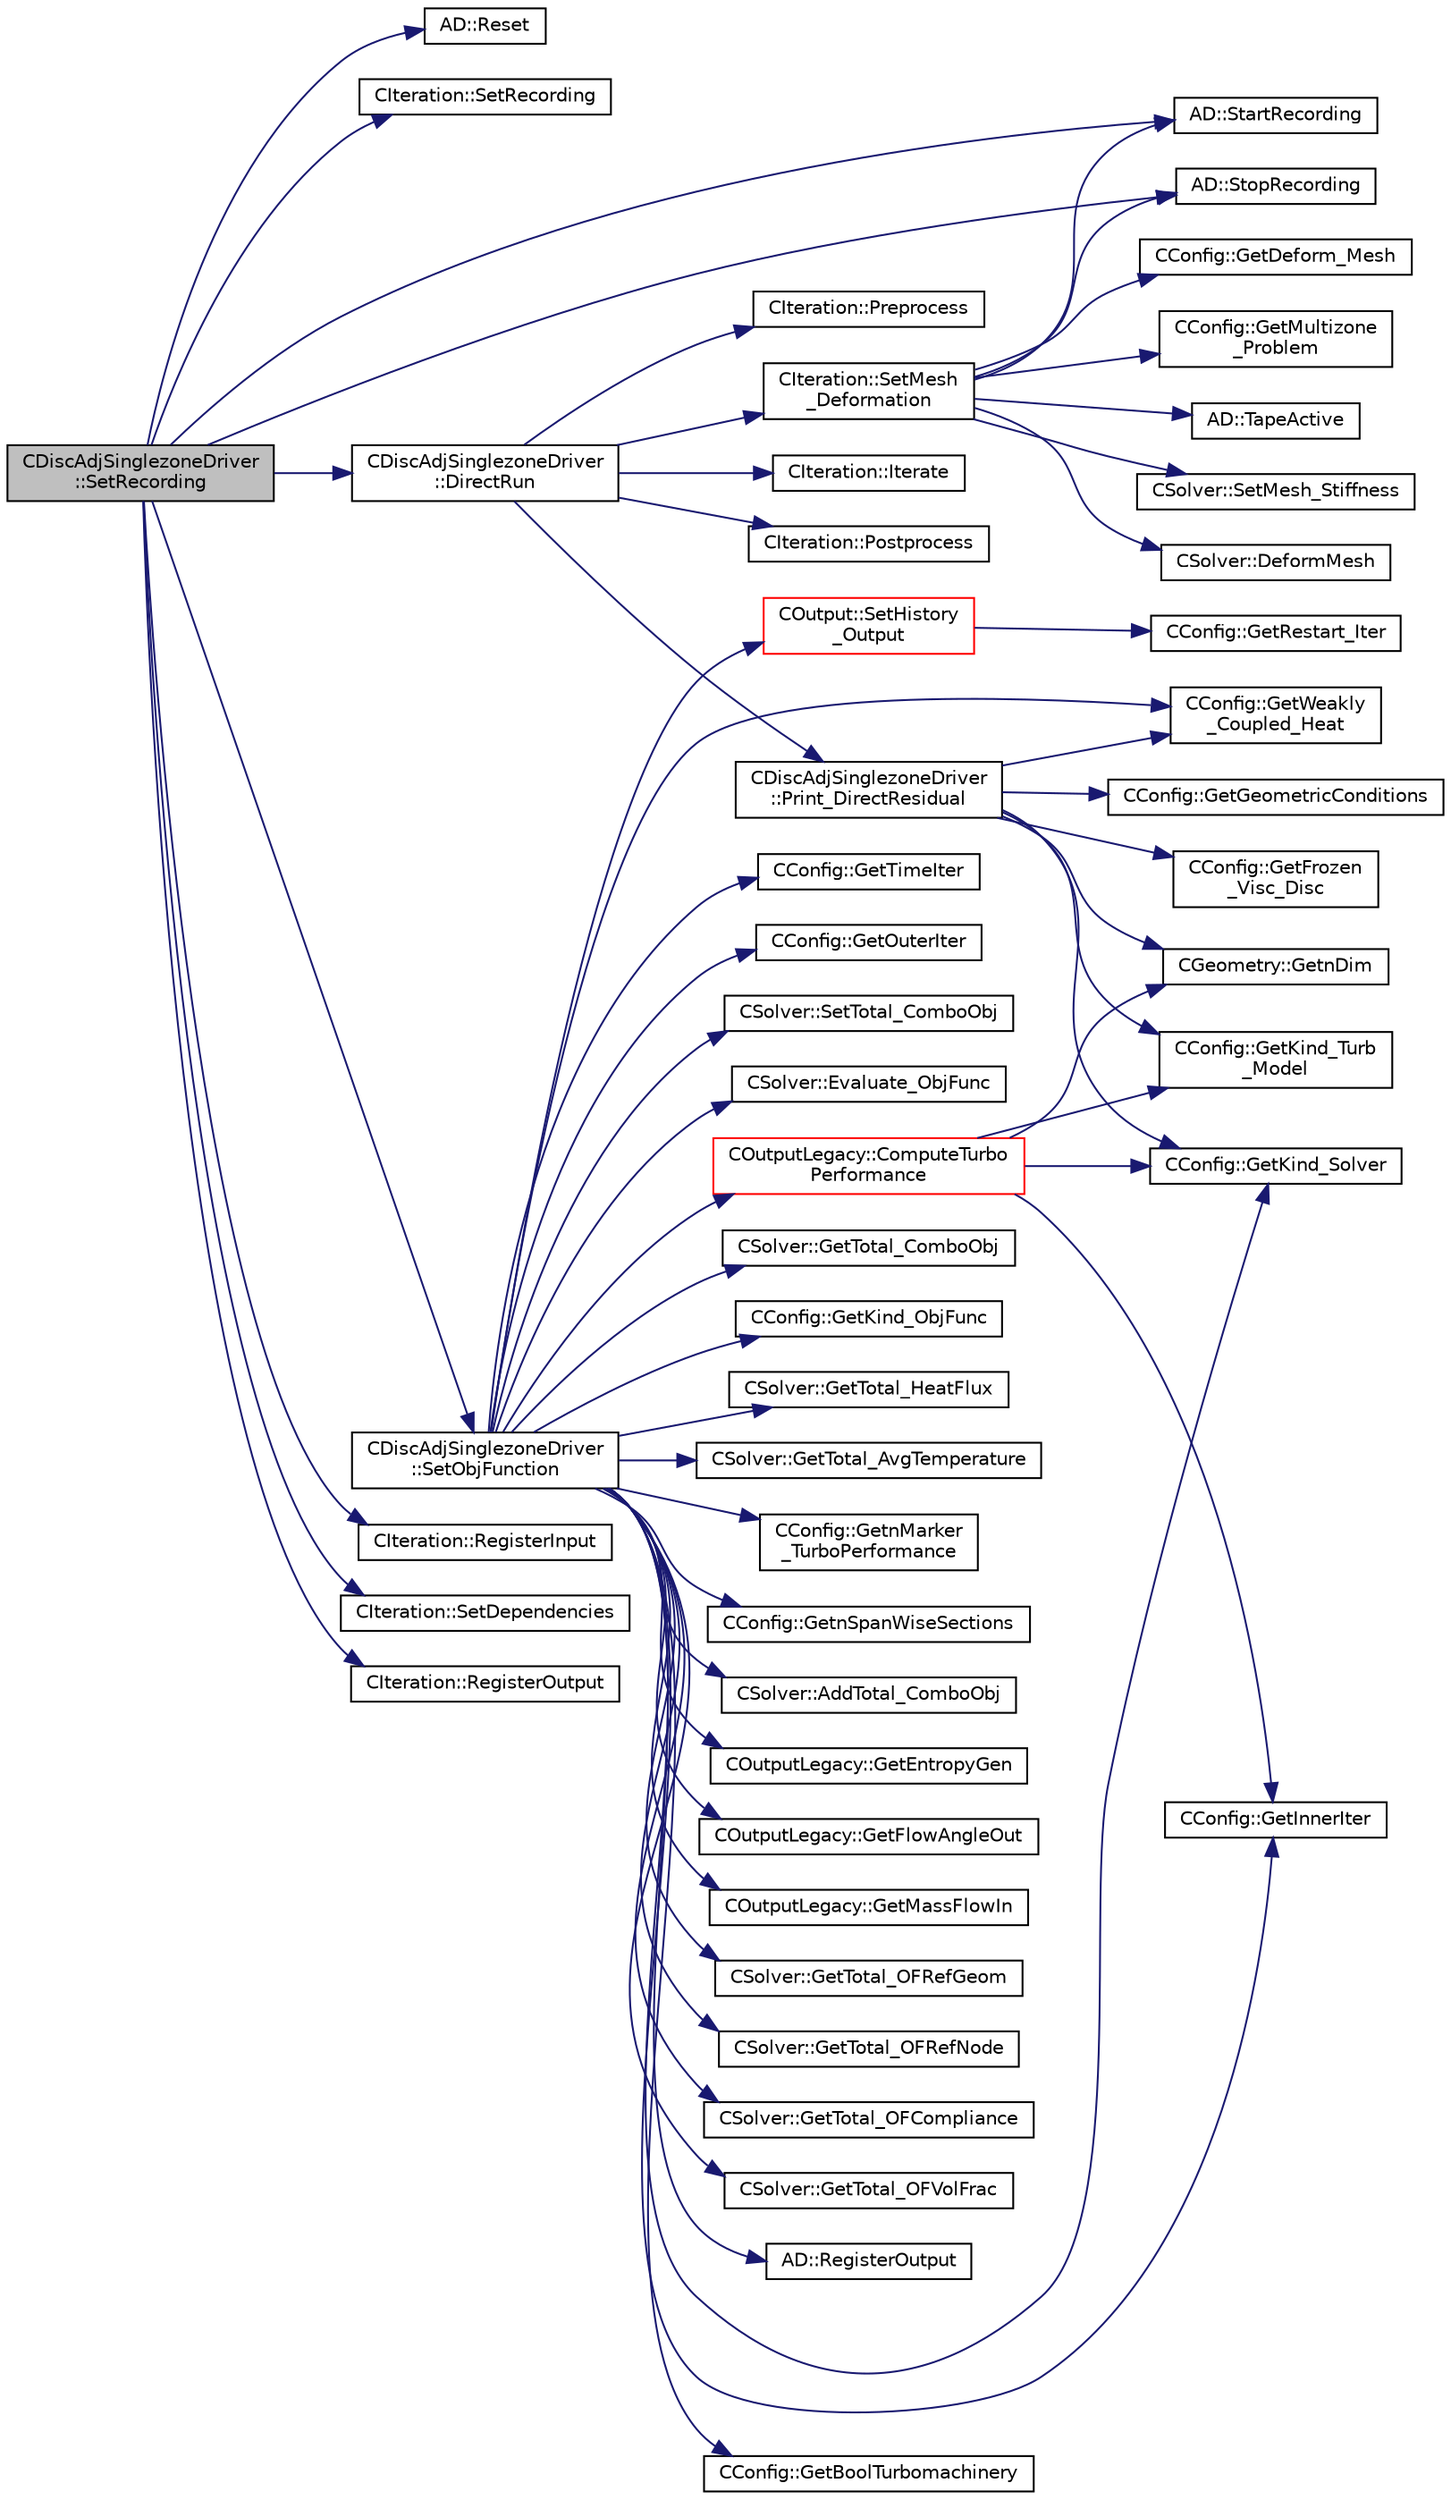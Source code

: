 digraph "CDiscAdjSinglezoneDriver::SetRecording"
{
  edge [fontname="Helvetica",fontsize="10",labelfontname="Helvetica",labelfontsize="10"];
  node [fontname="Helvetica",fontsize="10",shape=record];
  rankdir="LR";
  Node840 [label="CDiscAdjSinglezoneDriver\l::SetRecording",height=0.2,width=0.4,color="black", fillcolor="grey75", style="filled", fontcolor="black"];
  Node840 -> Node841 [color="midnightblue",fontsize="10",style="solid",fontname="Helvetica"];
  Node841 [label="AD::Reset",height=0.2,width=0.4,color="black", fillcolor="white", style="filled",URL="$namespace_a_d.html#a410b9fd84f6a9a3b36c3def03c2baffe",tooltip="Reset the tape structure to be ready for a new recording. "];
  Node840 -> Node842 [color="midnightblue",fontsize="10",style="solid",fontname="Helvetica"];
  Node842 [label="CIteration::SetRecording",height=0.2,width=0.4,color="black", fillcolor="white", style="filled",URL="$class_c_iteration.html#a52b21a0b4c475bf291b8a88d9151cf21"];
  Node840 -> Node843 [color="midnightblue",fontsize="10",style="solid",fontname="Helvetica"];
  Node843 [label="AD::StartRecording",height=0.2,width=0.4,color="black", fillcolor="white", style="filled",URL="$namespace_a_d.html#aa411ae358859e654be30b522fdf7a7ba",tooltip="Start the recording of the operations and involved variables. If called, the computational graph of a..."];
  Node840 -> Node844 [color="midnightblue",fontsize="10",style="solid",fontname="Helvetica"];
  Node844 [label="CIteration::RegisterInput",height=0.2,width=0.4,color="black", fillcolor="white", style="filled",URL="$class_c_iteration.html#a063aed103d27d874f77108b0aacb2184"];
  Node840 -> Node845 [color="midnightblue",fontsize="10",style="solid",fontname="Helvetica"];
  Node845 [label="CIteration::SetDependencies",height=0.2,width=0.4,color="black", fillcolor="white", style="filled",URL="$class_c_iteration.html#a42e3b8a93935f00667e2e111e8f57bcb"];
  Node840 -> Node846 [color="midnightblue",fontsize="10",style="solid",fontname="Helvetica"];
  Node846 [label="CDiscAdjSinglezoneDriver\l::DirectRun",height=0.2,width=0.4,color="black", fillcolor="white", style="filled",URL="$class_c_disc_adj_singlezone_driver.html#a59918e5ae5359c05f4d1f7d934ecbe6f",tooltip="Run one iteration of the solver. "];
  Node846 -> Node847 [color="midnightblue",fontsize="10",style="solid",fontname="Helvetica"];
  Node847 [label="CIteration::SetMesh\l_Deformation",height=0.2,width=0.4,color="black", fillcolor="white", style="filled",URL="$class_c_iteration.html#a7bc004221a3dacd43e122779bd4e43b8",tooltip="Run the mesh deformation algorithms. "];
  Node847 -> Node848 [color="midnightblue",fontsize="10",style="solid",fontname="Helvetica"];
  Node848 [label="CConfig::GetDeform_Mesh",height=0.2,width=0.4,color="black", fillcolor="white", style="filled",URL="$class_c_config.html#ab43e0c11962342e0026903eb68c44417",tooltip="Get information about whether the mesh will be deformed using pseudo linear elasticity. "];
  Node847 -> Node849 [color="midnightblue",fontsize="10",style="solid",fontname="Helvetica"];
  Node849 [label="CConfig::GetMultizone\l_Problem",height=0.2,width=0.4,color="black", fillcolor="white", style="filled",URL="$class_c_config.html#ad9233b666b21e43c18592925be61cc9b",tooltip="Get whether the simulation we are running is a multizone simulation. "];
  Node847 -> Node850 [color="midnightblue",fontsize="10",style="solid",fontname="Helvetica"];
  Node850 [label="AD::TapeActive",height=0.2,width=0.4,color="black", fillcolor="white", style="filled",URL="$namespace_a_d.html#ae36087cd7b6b57c78d7baf0357a19d10",tooltip="Check if the tape is active. "];
  Node847 -> Node851 [color="midnightblue",fontsize="10",style="solid",fontname="Helvetica"];
  Node851 [label="AD::StopRecording",height=0.2,width=0.4,color="black", fillcolor="white", style="filled",URL="$namespace_a_d.html#a97670077955608a47f6cc7ee3548e424",tooltip="Stops the recording of the operations and variables. "];
  Node847 -> Node852 [color="midnightblue",fontsize="10",style="solid",fontname="Helvetica"];
  Node852 [label="CSolver::SetMesh_Stiffness",height=0.2,width=0.4,color="black", fillcolor="white", style="filled",URL="$class_c_solver.html#a84c04afa2750b5f4db24c69973662182",tooltip="A virtual member. "];
  Node847 -> Node853 [color="midnightblue",fontsize="10",style="solid",fontname="Helvetica"];
  Node853 [label="CSolver::DeformMesh",height=0.2,width=0.4,color="black", fillcolor="white", style="filled",URL="$class_c_solver.html#a2e03b9113fa7287f4060e28807a21e0b",tooltip="A virtual member. "];
  Node847 -> Node843 [color="midnightblue",fontsize="10",style="solid",fontname="Helvetica"];
  Node846 -> Node854 [color="midnightblue",fontsize="10",style="solid",fontname="Helvetica"];
  Node854 [label="CIteration::Preprocess",height=0.2,width=0.4,color="black", fillcolor="white", style="filled",URL="$class_c_iteration.html#af1d75d5451aaca89dc18a7ce3dac1f0d",tooltip="A virtual member. "];
  Node846 -> Node855 [color="midnightblue",fontsize="10",style="solid",fontname="Helvetica"];
  Node855 [label="CIteration::Iterate",height=0.2,width=0.4,color="black", fillcolor="white", style="filled",URL="$class_c_iteration.html#ac2bfb6eea40949bb8c99db679ff8503e",tooltip="A virtual member. "];
  Node846 -> Node856 [color="midnightblue",fontsize="10",style="solid",fontname="Helvetica"];
  Node856 [label="CIteration::Postprocess",height=0.2,width=0.4,color="black", fillcolor="white", style="filled",URL="$class_c_iteration.html#aec4ebac21acef1f59bbf60f123d35c07",tooltip="A virtual member. "];
  Node846 -> Node857 [color="midnightblue",fontsize="10",style="solid",fontname="Helvetica"];
  Node857 [label="CDiscAdjSinglezoneDriver\l::Print_DirectResidual",height=0.2,width=0.4,color="black", fillcolor="white", style="filled",URL="$class_c_disc_adj_singlezone_driver.html#a35029eecec59cd17b9a6d307d2f9ccb7",tooltip="Print out the direct residuals. "];
  Node857 -> Node858 [color="midnightblue",fontsize="10",style="solid",fontname="Helvetica"];
  Node858 [label="CConfig::GetKind_Solver",height=0.2,width=0.4,color="black", fillcolor="white", style="filled",URL="$class_c_config.html#a0e2628fc803f14ec6179427ee02e8655",tooltip="Governing equations of the flow (it can be different from the run time equation). ..."];
  Node857 -> Node859 [color="midnightblue",fontsize="10",style="solid",fontname="Helvetica"];
  Node859 [label="CGeometry::GetnDim",height=0.2,width=0.4,color="black", fillcolor="white", style="filled",URL="$class_c_geometry.html#a2af01006c0c4f74ba089582f1a3587fe",tooltip="Get number of coordinates. "];
  Node857 -> Node860 [color="midnightblue",fontsize="10",style="solid",fontname="Helvetica"];
  Node860 [label="CConfig::GetKind_Turb\l_Model",height=0.2,width=0.4,color="black", fillcolor="white", style="filled",URL="$class_c_config.html#a40aaed07fc5844d505d2c0b7076594d7",tooltip="Get the kind of the turbulence model. "];
  Node857 -> Node861 [color="midnightblue",fontsize="10",style="solid",fontname="Helvetica"];
  Node861 [label="CConfig::GetFrozen\l_Visc_Disc",height=0.2,width=0.4,color="black", fillcolor="white", style="filled",URL="$class_c_config.html#adb146862f57545364350419287581bbc",tooltip="Provides information about the way in which the turbulence will be treated by the disc..."];
  Node857 -> Node862 [color="midnightblue",fontsize="10",style="solid",fontname="Helvetica"];
  Node862 [label="CConfig::GetWeakly\l_Coupled_Heat",height=0.2,width=0.4,color="black", fillcolor="white", style="filled",URL="$class_c_config.html#adb13f6471b2c0bbef919ae9d8fe95f68",tooltip="Get the heat equation. "];
  Node857 -> Node863 [color="midnightblue",fontsize="10",style="solid",fontname="Helvetica"];
  Node863 [label="CConfig::GetGeometricConditions",height=0.2,width=0.4,color="black", fillcolor="white", style="filled",URL="$class_c_config.html#ac036c2fe542984a827ea2f21b3b4d4a6",tooltip="Geometric conditions for the structural solver. "];
  Node840 -> Node864 [color="midnightblue",fontsize="10",style="solid",fontname="Helvetica"];
  Node864 [label="CIteration::RegisterOutput",height=0.2,width=0.4,color="black", fillcolor="white", style="filled",URL="$class_c_iteration.html#afa0f41e744773c4f3b25570938b722de"];
  Node840 -> Node865 [color="midnightblue",fontsize="10",style="solid",fontname="Helvetica"];
  Node865 [label="CDiscAdjSinglezoneDriver\l::SetObjFunction",height=0.2,width=0.4,color="black", fillcolor="white", style="filled",URL="$class_c_disc_adj_singlezone_driver.html#aea0513ac808106c6a92be610b3b17a6a",tooltip="Set the objective function. "];
  Node865 -> Node862 [color="midnightblue",fontsize="10",style="solid",fontname="Helvetica"];
  Node865 -> Node866 [color="midnightblue",fontsize="10",style="solid",fontname="Helvetica"];
  Node866 [label="CConfig::GetBoolTurbomachinery",height=0.2,width=0.4,color="black", fillcolor="white", style="filled",URL="$class_c_config.html#a5c0d08193d1a4f60421afc6dc7f6cc79",tooltip="Verify if there is Turbomachinery performance option specified from config file. "];
  Node865 -> Node867 [color="midnightblue",fontsize="10",style="solid",fontname="Helvetica"];
  Node867 [label="COutput::SetHistory\l_Output",height=0.2,width=0.4,color="red", fillcolor="white", style="filled",URL="$class_c_output.html#acf84143df1a158647605c980ecae2d7c",tooltip="Collects history data from the solvers, monitors the convergence and writes to screen and history fil..."];
  Node867 -> Node868 [color="midnightblue",fontsize="10",style="solid",fontname="Helvetica"];
  Node868 [label="CConfig::GetRestart_Iter",height=0.2,width=0.4,color="black", fillcolor="white", style="filled",URL="$class_c_config.html#adc13797fe94c17845a382dc34f706cfb",tooltip="Get the restart iteration. "];
  Node865 -> Node913 [color="midnightblue",fontsize="10",style="solid",fontname="Helvetica"];
  Node913 [label="CConfig::GetTimeIter",height=0.2,width=0.4,color="black", fillcolor="white", style="filled",URL="$class_c_config.html#aa659f28a1d71b0924944a9fb248e3d6e",tooltip="Get the current time iteration number. "];
  Node865 -> Node914 [color="midnightblue",fontsize="10",style="solid",fontname="Helvetica"];
  Node914 [label="CConfig::GetOuterIter",height=0.2,width=0.4,color="black", fillcolor="white", style="filled",URL="$class_c_config.html#a6e3d471764f8d56e1662bc3f14f70a70",tooltip="Get the current FSI iteration number. "];
  Node865 -> Node915 [color="midnightblue",fontsize="10",style="solid",fontname="Helvetica"];
  Node915 [label="CConfig::GetInnerIter",height=0.2,width=0.4,color="black", fillcolor="white", style="filled",URL="$class_c_config.html#afb04e3794a1a3cef3c5897f31f2efd2d",tooltip="Get the current FSI iteration number. "];
  Node865 -> Node858 [color="midnightblue",fontsize="10",style="solid",fontname="Helvetica"];
  Node865 -> Node916 [color="midnightblue",fontsize="10",style="solid",fontname="Helvetica"];
  Node916 [label="CSolver::SetTotal_ComboObj",height=0.2,width=0.4,color="black", fillcolor="white", style="filled",URL="$class_c_solver.html#aa24fe4180f508f22fd2bc07e182da3a1",tooltip="Set the total \"combo\" objective (weighted sum of other values). "];
  Node865 -> Node917 [color="midnightblue",fontsize="10",style="solid",fontname="Helvetica"];
  Node917 [label="CSolver::Evaluate_ObjFunc",height=0.2,width=0.4,color="black", fillcolor="white", style="filled",URL="$class_c_solver.html#a7b0af3d092975fccf357c9cc5867c01a",tooltip="Compute weighted-sum \"combo\" objective output. "];
  Node865 -> Node918 [color="midnightblue",fontsize="10",style="solid",fontname="Helvetica"];
  Node918 [label="CSolver::GetTotal_ComboObj",height=0.2,width=0.4,color="black", fillcolor="white", style="filled",URL="$class_c_solver.html#a234f0c31ae1324c6867cbdcb7a787831",tooltip="Provide the total \"combo\" objective (weighted sum of other values). "];
  Node865 -> Node919 [color="midnightblue",fontsize="10",style="solid",fontname="Helvetica"];
  Node919 [label="CConfig::GetKind_ObjFunc",height=0.2,width=0.4,color="black", fillcolor="white", style="filled",URL="$class_c_config.html#a2d4389021feaed9f2e62f0475f73a718",tooltip="Get the kind of objective function. There are several options: Drag coefficient, Lift coefficient..."];
  Node865 -> Node920 [color="midnightblue",fontsize="10",style="solid",fontname="Helvetica"];
  Node920 [label="CSolver::GetTotal_HeatFlux",height=0.2,width=0.4,color="black", fillcolor="white", style="filled",URL="$class_c_solver.html#a7832dc1d7ff189a14babfecde604529b",tooltip="A virtual member. "];
  Node865 -> Node921 [color="midnightblue",fontsize="10",style="solid",fontname="Helvetica"];
  Node921 [label="CSolver::GetTotal_AvgTemperature",height=0.2,width=0.4,color="black", fillcolor="white", style="filled",URL="$class_c_solver.html#a1a1e06ad7226b8983ee1d6852fce7708",tooltip="A virtual member. "];
  Node865 -> Node922 [color="midnightblue",fontsize="10",style="solid",fontname="Helvetica"];
  Node922 [label="COutputLegacy::ComputeTurbo\lPerformance",height=0.2,width=0.4,color="red", fillcolor="white", style="filled",URL="$class_c_output_legacy.html#a870a4170d6099c1f7c589596e20d2079",tooltip="Compute . "];
  Node922 -> Node859 [color="midnightblue",fontsize="10",style="solid",fontname="Helvetica"];
  Node922 -> Node858 [color="midnightblue",fontsize="10",style="solid",fontname="Helvetica"];
  Node922 -> Node860 [color="midnightblue",fontsize="10",style="solid",fontname="Helvetica"];
  Node922 -> Node915 [color="midnightblue",fontsize="10",style="solid",fontname="Helvetica"];
  Node865 -> Node966 [color="midnightblue",fontsize="10",style="solid",fontname="Helvetica"];
  Node966 [label="CConfig::GetnMarker\l_TurboPerformance",height=0.2,width=0.4,color="black", fillcolor="white", style="filled",URL="$class_c_config.html#a9a665d90306ed49db16ac85e4d7acbb4",tooltip="number Turbomachinery performance option specified from config file. "];
  Node865 -> Node967 [color="midnightblue",fontsize="10",style="solid",fontname="Helvetica"];
  Node967 [label="CConfig::GetnSpanWiseSections",height=0.2,width=0.4,color="black", fillcolor="white", style="filled",URL="$class_c_config.html#a2afa29aab61d4f49387cec759b7735ea",tooltip="number span-wise sections to compute 3D BC and performance for turbomachinery. "];
  Node865 -> Node968 [color="midnightblue",fontsize="10",style="solid",fontname="Helvetica"];
  Node968 [label="CSolver::AddTotal_ComboObj",height=0.2,width=0.4,color="black", fillcolor="white", style="filled",URL="$class_c_solver.html#a10d46c06935e9e8124f3a5f13e77c431",tooltip="Add to the value of the total &#39;combo&#39; objective. "];
  Node865 -> Node969 [color="midnightblue",fontsize="10",style="solid",fontname="Helvetica"];
  Node969 [label="COutputLegacy::GetEntropyGen",height=0.2,width=0.4,color="black", fillcolor="white", style="filled",URL="$class_c_output_legacy.html#a7c6d3ddaaa43eeabdb7772de1caa8fbd",tooltip="Give the Entropy Generation performance parameters for turbomachinery. "];
  Node865 -> Node970 [color="midnightblue",fontsize="10",style="solid",fontname="Helvetica"];
  Node970 [label="COutputLegacy::GetFlowAngleOut",height=0.2,width=0.4,color="black", fillcolor="white", style="filled",URL="$class_c_output_legacy.html#a0e87919103e5c9da28588444f0feef29",tooltip="Give the Entropy Generation performance parameters for turbomachinery. "];
  Node865 -> Node971 [color="midnightblue",fontsize="10",style="solid",fontname="Helvetica"];
  Node971 [label="COutputLegacy::GetMassFlowIn",height=0.2,width=0.4,color="black", fillcolor="white", style="filled",URL="$class_c_output_legacy.html#a491cb668b7ce830ddb3527fbb8343217",tooltip="Give the Entropy Generation performance parameters for turbomachinery. "];
  Node865 -> Node972 [color="midnightblue",fontsize="10",style="solid",fontname="Helvetica"];
  Node972 [label="CSolver::GetTotal_OFRefGeom",height=0.2,width=0.4,color="black", fillcolor="white", style="filled",URL="$class_c_solver.html#a79e789306623dd2a3e0f735dd3edea8c",tooltip="A virtual member. "];
  Node865 -> Node973 [color="midnightblue",fontsize="10",style="solid",fontname="Helvetica"];
  Node973 [label="CSolver::GetTotal_OFRefNode",height=0.2,width=0.4,color="black", fillcolor="white", style="filled",URL="$class_c_solver.html#aefa81e3179719a7426544a5528220d4b",tooltip="A virtual member. "];
  Node865 -> Node974 [color="midnightblue",fontsize="10",style="solid",fontname="Helvetica"];
  Node974 [label="CSolver::GetTotal_OFCompliance",height=0.2,width=0.4,color="black", fillcolor="white", style="filled",URL="$class_c_solver.html#a8a3329873d318b9379def3efbf44fc82",tooltip="A virtual member. "];
  Node865 -> Node975 [color="midnightblue",fontsize="10",style="solid",fontname="Helvetica"];
  Node975 [label="CSolver::GetTotal_OFVolFrac",height=0.2,width=0.4,color="black", fillcolor="white", style="filled",URL="$class_c_solver.html#a4f0a727235cf3883ddb81f8f014056da",tooltip="A virtual member. "];
  Node865 -> Node976 [color="midnightblue",fontsize="10",style="solid",fontname="Helvetica"];
  Node976 [label="AD::RegisterOutput",height=0.2,width=0.4,color="black", fillcolor="white", style="filled",URL="$namespace_a_d.html#ae381e45797545e980376c4aeb3f5afdc",tooltip="Registers the variable as an output. I.e. as the root of the computational graph. ..."];
  Node840 -> Node851 [color="midnightblue",fontsize="10",style="solid",fontname="Helvetica"];
}
